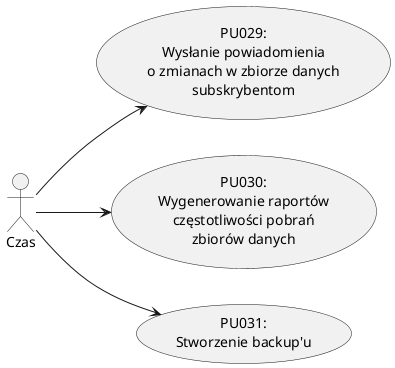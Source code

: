 @startuml Czas
left to right direction

actor "Czas" as Time

usecase "PU029:\nWysłanie powiadomienia\no zmianach w zbiorze danych\nsubskrybentom" as PU029
usecase "PU030:\nWygenerowanie raportów\nczęstotliwości pobrań\nzbiorów danych" as PU030
usecase "PU031:\nStworzenie backup'u" as PU031

Time --> PU029
Time --> PU030
Time --> PU031

@enduml
